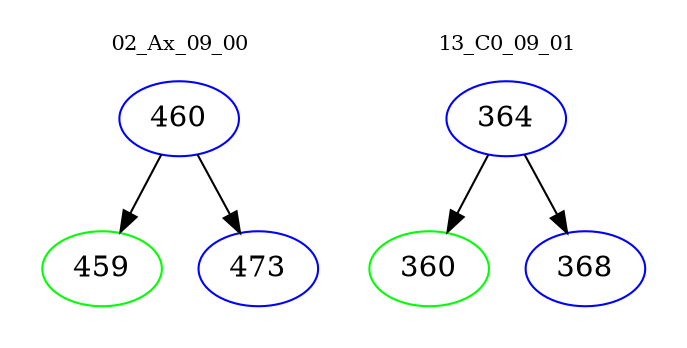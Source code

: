 digraph{
subgraph cluster_0 {
color = white
label = "02_Ax_09_00";
fontsize=10;
T0_460 [label="460", color="blue"]
T0_460 -> T0_459 [color="black"]
T0_459 [label="459", color="green"]
T0_460 -> T0_473 [color="black"]
T0_473 [label="473", color="blue"]
}
subgraph cluster_1 {
color = white
label = "13_C0_09_01";
fontsize=10;
T1_364 [label="364", color="blue"]
T1_364 -> T1_360 [color="black"]
T1_360 [label="360", color="green"]
T1_364 -> T1_368 [color="black"]
T1_368 [label="368", color="blue"]
}
}
